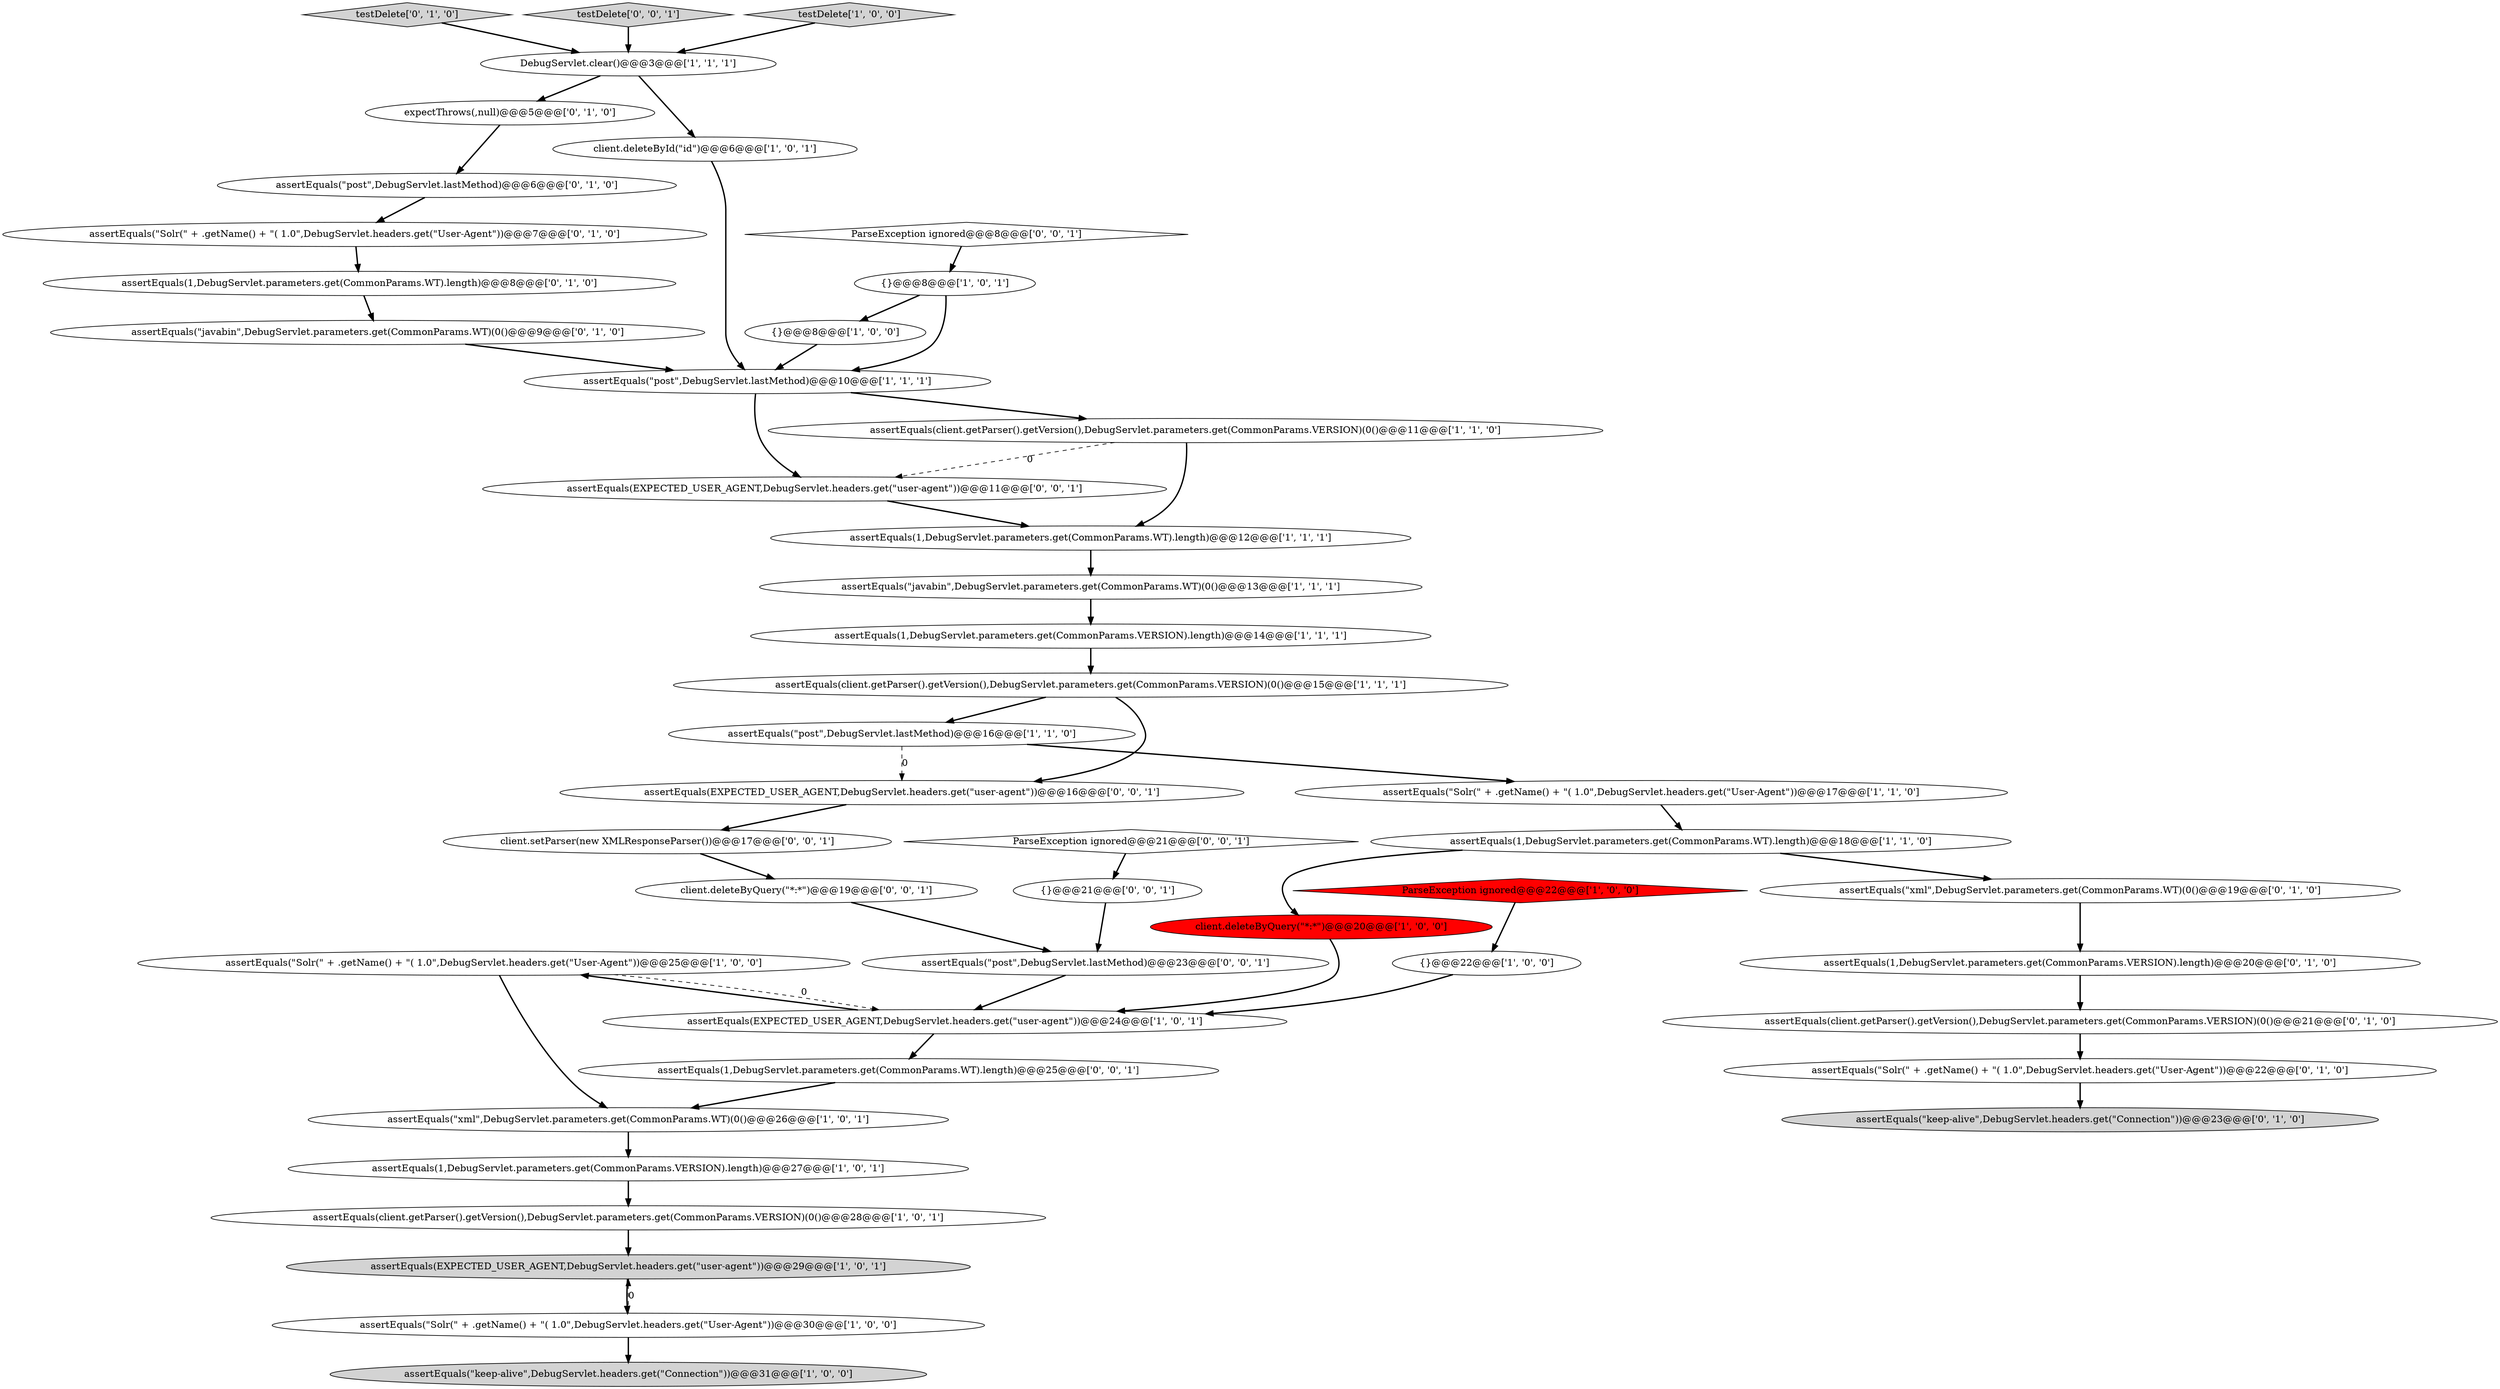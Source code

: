 digraph {
12 [style = filled, label = "assertEquals(\"Solr(\" + .getName() + \"( 1.0\",DebugServlet.headers.get(\"User-Agent\"))@@@25@@@['1', '0', '0']", fillcolor = white, shape = ellipse image = "AAA0AAABBB1BBB"];
23 [style = filled, label = "assertEquals(client.getParser().getVersion(),DebugServlet.parameters.get(CommonParams.VERSION)(0()@@@15@@@['1', '1', '1']", fillcolor = white, shape = ellipse image = "AAA0AAABBB1BBB"];
21 [style = filled, label = "ParseException ignored@@@22@@@['1', '0', '0']", fillcolor = red, shape = diamond image = "AAA1AAABBB1BBB"];
44 [style = filled, label = "assertEquals(EXPECTED_USER_AGENT,DebugServlet.headers.get(\"user-agent\"))@@@11@@@['0', '0', '1']", fillcolor = white, shape = ellipse image = "AAA0AAABBB3BBB"];
34 [style = filled, label = "testDelete['0', '1', '0']", fillcolor = lightgray, shape = diamond image = "AAA0AAABBB2BBB"];
31 [style = filled, label = "expectThrows(,null)@@@5@@@['0', '1', '0']", fillcolor = white, shape = ellipse image = "AAA0AAABBB2BBB"];
19 [style = filled, label = "assertEquals(EXPECTED_USER_AGENT,DebugServlet.headers.get(\"user-agent\"))@@@24@@@['1', '0', '1']", fillcolor = white, shape = ellipse image = "AAA0AAABBB1BBB"];
3 [style = filled, label = "assertEquals(1,DebugServlet.parameters.get(CommonParams.VERSION).length)@@@27@@@['1', '0', '1']", fillcolor = white, shape = ellipse image = "AAA0AAABBB1BBB"];
25 [style = filled, label = "assertEquals(client.getParser().getVersion(),DebugServlet.parameters.get(CommonParams.VERSION)(0()@@@21@@@['0', '1', '0']", fillcolor = white, shape = ellipse image = "AAA0AAABBB2BBB"];
33 [style = filled, label = "assertEquals(\"Solr(\" + .getName() + \"( 1.0\",DebugServlet.headers.get(\"User-Agent\"))@@@7@@@['0', '1', '0']", fillcolor = white, shape = ellipse image = "AAA0AAABBB2BBB"];
42 [style = filled, label = "client.setParser(new XMLResponseParser())@@@17@@@['0', '0', '1']", fillcolor = white, shape = ellipse image = "AAA0AAABBB3BBB"];
30 [style = filled, label = "assertEquals(\"javabin\",DebugServlet.parameters.get(CommonParams.WT)(0()@@@9@@@['0', '1', '0']", fillcolor = white, shape = ellipse image = "AAA0AAABBB2BBB"];
27 [style = filled, label = "assertEquals(\"xml\",DebugServlet.parameters.get(CommonParams.WT)(0()@@@19@@@['0', '1', '0']", fillcolor = white, shape = ellipse image = "AAA0AAABBB2BBB"];
5 [style = filled, label = "DebugServlet.clear()@@@3@@@['1', '1', '1']", fillcolor = white, shape = ellipse image = "AAA0AAABBB1BBB"];
0 [style = filled, label = "{}@@@8@@@['1', '0', '0']", fillcolor = white, shape = ellipse image = "AAA0AAABBB1BBB"];
35 [style = filled, label = "assertEquals(1,DebugServlet.parameters.get(CommonParams.VERSION).length)@@@20@@@['0', '1', '0']", fillcolor = white, shape = ellipse image = "AAA0AAABBB2BBB"];
45 [style = filled, label = "assertEquals(1,DebugServlet.parameters.get(CommonParams.WT).length)@@@25@@@['0', '0', '1']", fillcolor = white, shape = ellipse image = "AAA0AAABBB3BBB"];
15 [style = filled, label = "assertEquals(client.getParser().getVersion(),DebugServlet.parameters.get(CommonParams.VERSION)(0()@@@28@@@['1', '0', '1']", fillcolor = white, shape = ellipse image = "AAA0AAABBB1BBB"];
10 [style = filled, label = "assertEquals(\"javabin\",DebugServlet.parameters.get(CommonParams.WT)(0()@@@13@@@['1', '1', '1']", fillcolor = white, shape = ellipse image = "AAA0AAABBB1BBB"];
24 [style = filled, label = "assertEquals(EXPECTED_USER_AGENT,DebugServlet.headers.get(\"user-agent\"))@@@29@@@['1', '0', '1']", fillcolor = lightgray, shape = ellipse image = "AAA0AAABBB1BBB"];
36 [style = filled, label = "testDelete['0', '0', '1']", fillcolor = lightgray, shape = diamond image = "AAA0AAABBB3BBB"];
20 [style = filled, label = "client.deleteByQuery(\"*:*\")@@@20@@@['1', '0', '0']", fillcolor = red, shape = ellipse image = "AAA1AAABBB1BBB"];
38 [style = filled, label = "ParseException ignored@@@8@@@['0', '0', '1']", fillcolor = white, shape = diamond image = "AAA0AAABBB3BBB"];
4 [style = filled, label = "assertEquals(client.getParser().getVersion(),DebugServlet.parameters.get(CommonParams.VERSION)(0()@@@11@@@['1', '1', '0']", fillcolor = white, shape = ellipse image = "AAA0AAABBB1BBB"];
32 [style = filled, label = "assertEquals(\"keep-alive\",DebugServlet.headers.get(\"Connection\"))@@@23@@@['0', '1', '0']", fillcolor = lightgray, shape = ellipse image = "AAA0AAABBB2BBB"];
41 [style = filled, label = "{}@@@21@@@['0', '0', '1']", fillcolor = white, shape = ellipse image = "AAA0AAABBB3BBB"];
13 [style = filled, label = "assertEquals(\"post\",DebugServlet.lastMethod)@@@16@@@['1', '1', '0']", fillcolor = white, shape = ellipse image = "AAA0AAABBB1BBB"];
18 [style = filled, label = "{}@@@22@@@['1', '0', '0']", fillcolor = white, shape = ellipse image = "AAA0AAABBB1BBB"];
26 [style = filled, label = "assertEquals(\"Solr(\" + .getName() + \"( 1.0\",DebugServlet.headers.get(\"User-Agent\"))@@@22@@@['0', '1', '0']", fillcolor = white, shape = ellipse image = "AAA0AAABBB2BBB"];
14 [style = filled, label = "assertEquals(\"Solr(\" + .getName() + \"( 1.0\",DebugServlet.headers.get(\"User-Agent\"))@@@17@@@['1', '1', '0']", fillcolor = white, shape = ellipse image = "AAA0AAABBB1BBB"];
29 [style = filled, label = "assertEquals(1,DebugServlet.parameters.get(CommonParams.WT).length)@@@8@@@['0', '1', '0']", fillcolor = white, shape = ellipse image = "AAA0AAABBB2BBB"];
37 [style = filled, label = "assertEquals(\"post\",DebugServlet.lastMethod)@@@23@@@['0', '0', '1']", fillcolor = white, shape = ellipse image = "AAA0AAABBB3BBB"];
39 [style = filled, label = "assertEquals(EXPECTED_USER_AGENT,DebugServlet.headers.get(\"user-agent\"))@@@16@@@['0', '0', '1']", fillcolor = white, shape = ellipse image = "AAA0AAABBB3BBB"];
9 [style = filled, label = "assertEquals(1,DebugServlet.parameters.get(CommonParams.WT).length)@@@18@@@['1', '1', '0']", fillcolor = white, shape = ellipse image = "AAA0AAABBB1BBB"];
7 [style = filled, label = "assertEquals(\"xml\",DebugServlet.parameters.get(CommonParams.WT)(0()@@@26@@@['1', '0', '1']", fillcolor = white, shape = ellipse image = "AAA0AAABBB1BBB"];
11 [style = filled, label = "testDelete['1', '0', '0']", fillcolor = lightgray, shape = diamond image = "AAA0AAABBB1BBB"];
28 [style = filled, label = "assertEquals(\"post\",DebugServlet.lastMethod)@@@6@@@['0', '1', '0']", fillcolor = white, shape = ellipse image = "AAA0AAABBB2BBB"];
22 [style = filled, label = "client.deleteById(\"id\")@@@6@@@['1', '0', '1']", fillcolor = white, shape = ellipse image = "AAA0AAABBB1BBB"];
6 [style = filled, label = "assertEquals(\"keep-alive\",DebugServlet.headers.get(\"Connection\"))@@@31@@@['1', '0', '0']", fillcolor = lightgray, shape = ellipse image = "AAA0AAABBB1BBB"];
40 [style = filled, label = "client.deleteByQuery(\"*:*\")@@@19@@@['0', '0', '1']", fillcolor = white, shape = ellipse image = "AAA0AAABBB3BBB"];
17 [style = filled, label = "assertEquals(1,DebugServlet.parameters.get(CommonParams.VERSION).length)@@@14@@@['1', '1', '1']", fillcolor = white, shape = ellipse image = "AAA0AAABBB1BBB"];
8 [style = filled, label = "{}@@@8@@@['1', '0', '1']", fillcolor = white, shape = ellipse image = "AAA0AAABBB1BBB"];
2 [style = filled, label = "assertEquals(1,DebugServlet.parameters.get(CommonParams.WT).length)@@@12@@@['1', '1', '1']", fillcolor = white, shape = ellipse image = "AAA0AAABBB1BBB"];
1 [style = filled, label = "assertEquals(\"post\",DebugServlet.lastMethod)@@@10@@@['1', '1', '1']", fillcolor = white, shape = ellipse image = "AAA0AAABBB1BBB"];
16 [style = filled, label = "assertEquals(\"Solr(\" + .getName() + \"( 1.0\",DebugServlet.headers.get(\"User-Agent\"))@@@30@@@['1', '0', '0']", fillcolor = white, shape = ellipse image = "AAA0AAABBB1BBB"];
43 [style = filled, label = "ParseException ignored@@@21@@@['0', '0', '1']", fillcolor = white, shape = diamond image = "AAA0AAABBB3BBB"];
44->2 [style = bold, label=""];
1->4 [style = bold, label=""];
26->32 [style = bold, label=""];
30->1 [style = bold, label=""];
1->44 [style = bold, label=""];
19->12 [style = bold, label=""];
29->30 [style = bold, label=""];
16->24 [style = dashed, label="0"];
34->5 [style = bold, label=""];
16->6 [style = bold, label=""];
41->37 [style = bold, label=""];
18->19 [style = bold, label=""];
9->20 [style = bold, label=""];
10->17 [style = bold, label=""];
3->15 [style = bold, label=""];
4->2 [style = bold, label=""];
2->10 [style = bold, label=""];
17->23 [style = bold, label=""];
12->7 [style = bold, label=""];
7->3 [style = bold, label=""];
21->18 [style = bold, label=""];
27->35 [style = bold, label=""];
42->40 [style = bold, label=""];
45->7 [style = bold, label=""];
33->29 [style = bold, label=""];
9->27 [style = bold, label=""];
8->0 [style = bold, label=""];
35->25 [style = bold, label=""];
8->1 [style = bold, label=""];
24->16 [style = bold, label=""];
13->39 [style = dashed, label="0"];
11->5 [style = bold, label=""];
19->45 [style = bold, label=""];
28->33 [style = bold, label=""];
5->31 [style = bold, label=""];
12->19 [style = dashed, label="0"];
23->13 [style = bold, label=""];
0->1 [style = bold, label=""];
15->24 [style = bold, label=""];
25->26 [style = bold, label=""];
23->39 [style = bold, label=""];
43->41 [style = bold, label=""];
14->9 [style = bold, label=""];
36->5 [style = bold, label=""];
38->8 [style = bold, label=""];
22->1 [style = bold, label=""];
31->28 [style = bold, label=""];
37->19 [style = bold, label=""];
20->19 [style = bold, label=""];
39->42 [style = bold, label=""];
5->22 [style = bold, label=""];
13->14 [style = bold, label=""];
4->44 [style = dashed, label="0"];
40->37 [style = bold, label=""];
}
